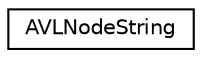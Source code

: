 digraph "Graphical Class Hierarchy"
{
  edge [fontname="Helvetica",fontsize="10",labelfontname="Helvetica",labelfontsize="10"];
  node [fontname="Helvetica",fontsize="10",shape=record];
  rankdir="LR";
  Node1 [label="AVLNodeString",height=0.2,width=0.4,color="black", fillcolor="white", style="filled",URL="$classAVLNodeString.html"];
}
